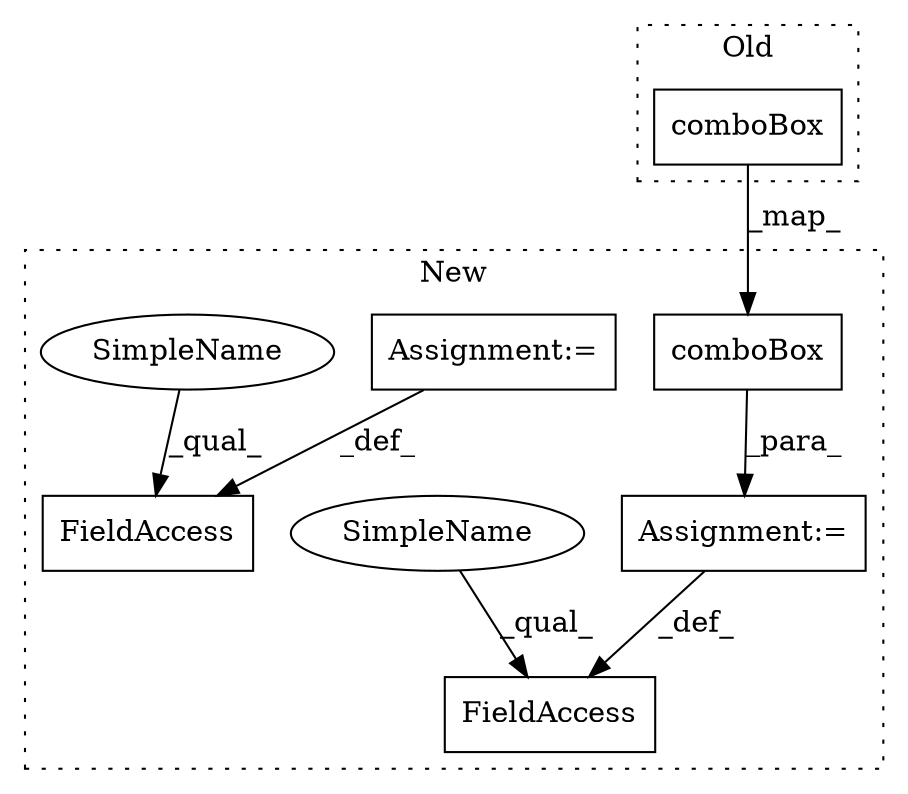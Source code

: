 digraph G {
subgraph cluster0 {
1 [label="comboBox" a="32" s="1623,1736" l="9,1" shape="box"];
label = "Old";
style="dotted";
}
subgraph cluster1 {
2 [label="comboBox" a="32" s="1691,1804" l="9,1" shape="box"];
3 [label="Assignment:=" a="7" s="1686" l="1" shape="box"];
4 [label="FieldAccess" a="22" s="1668" l="18" shape="box"];
5 [label="FieldAccess" a="22" s="1956" l="13" shape="box"];
6 [label="Assignment:=" a="7" s="1969" l="1" shape="box"];
7 [label="SimpleName" a="42" s="1668" l="4" shape="ellipse"];
8 [label="SimpleName" a="42" s="1956" l="4" shape="ellipse"];
label = "New";
style="dotted";
}
1 -> 2 [label="_map_"];
2 -> 3 [label="_para_"];
3 -> 4 [label="_def_"];
6 -> 5 [label="_def_"];
7 -> 4 [label="_qual_"];
8 -> 5 [label="_qual_"];
}